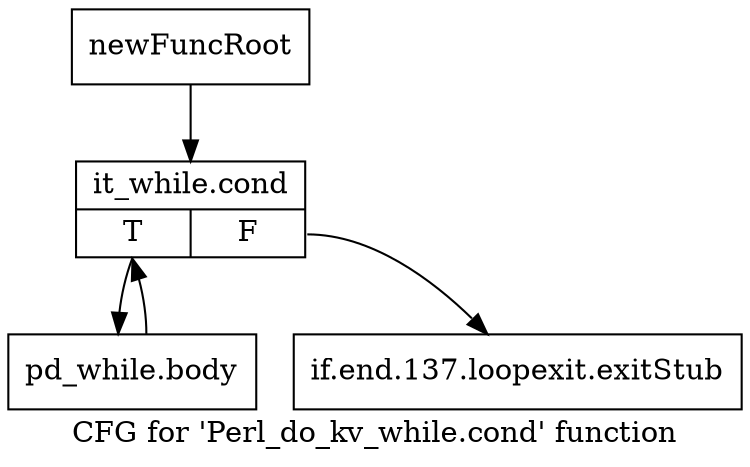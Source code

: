 digraph "CFG for 'Perl_do_kv_while.cond' function" {
	label="CFG for 'Perl_do_kv_while.cond' function";

	Node0x4b13130 [shape=record,label="{newFuncRoot}"];
	Node0x4b13130 -> Node0x4b131d0;
	Node0x4b13180 [shape=record,label="{if.end.137.loopexit.exitStub}"];
	Node0x4b131d0 [shape=record,label="{it_while.cond|{<s0>T|<s1>F}}"];
	Node0x4b131d0:s0 -> Node0x4b13220;
	Node0x4b131d0:s1 -> Node0x4b13180;
	Node0x4b13220 [shape=record,label="{pd_while.body}"];
	Node0x4b13220 -> Node0x4b131d0;
}
